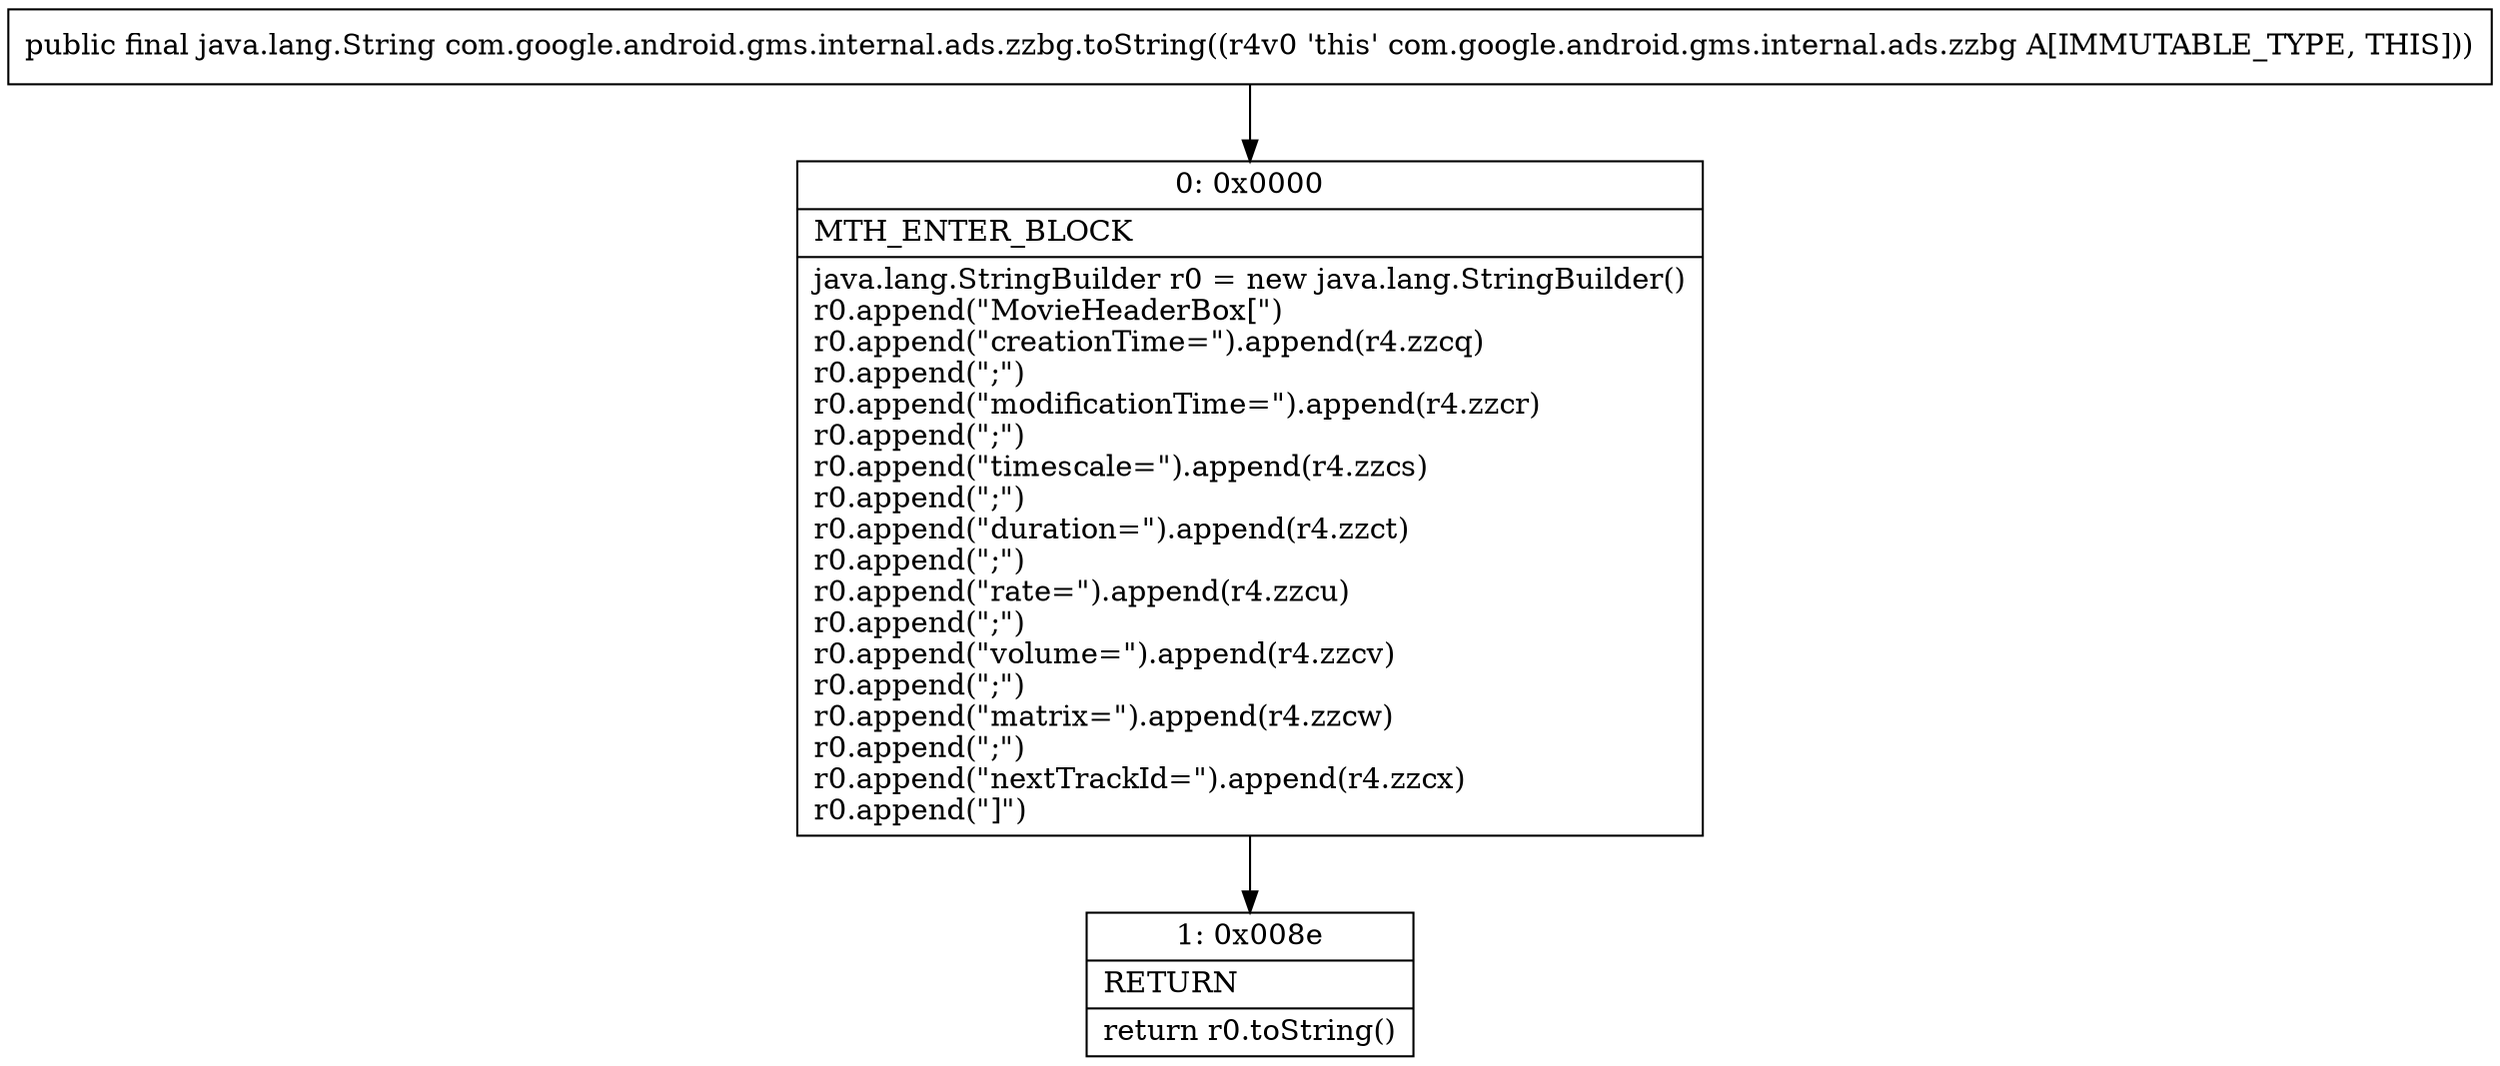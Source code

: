 digraph "CFG forcom.google.android.gms.internal.ads.zzbg.toString()Ljava\/lang\/String;" {
Node_0 [shape=record,label="{0\:\ 0x0000|MTH_ENTER_BLOCK\l|java.lang.StringBuilder r0 = new java.lang.StringBuilder()\lr0.append(\"MovieHeaderBox[\")\lr0.append(\"creationTime=\").append(r4.zzcq)\lr0.append(\";\")\lr0.append(\"modificationTime=\").append(r4.zzcr)\lr0.append(\";\")\lr0.append(\"timescale=\").append(r4.zzcs)\lr0.append(\";\")\lr0.append(\"duration=\").append(r4.zzct)\lr0.append(\";\")\lr0.append(\"rate=\").append(r4.zzcu)\lr0.append(\";\")\lr0.append(\"volume=\").append(r4.zzcv)\lr0.append(\";\")\lr0.append(\"matrix=\").append(r4.zzcw)\lr0.append(\";\")\lr0.append(\"nextTrackId=\").append(r4.zzcx)\lr0.append(\"]\")\l}"];
Node_1 [shape=record,label="{1\:\ 0x008e|RETURN\l|return r0.toString()\l}"];
MethodNode[shape=record,label="{public final java.lang.String com.google.android.gms.internal.ads.zzbg.toString((r4v0 'this' com.google.android.gms.internal.ads.zzbg A[IMMUTABLE_TYPE, THIS])) }"];
MethodNode -> Node_0;
Node_0 -> Node_1;
}

